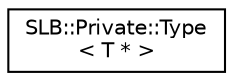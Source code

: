 digraph "Graphical Class Hierarchy"
{
  edge [fontname="Helvetica",fontsize="10",labelfontname="Helvetica",labelfontsize="10"];
  node [fontname="Helvetica",fontsize="10",shape=record];
  rankdir="LR";
  Node1 [label="SLB::Private::Type\l\< T * \>",height=0.2,width=0.4,color="black", fillcolor="white", style="filled",URL="$structSLB_1_1Private_1_1Type_3_01T_01_5_01_4.html"];
}

